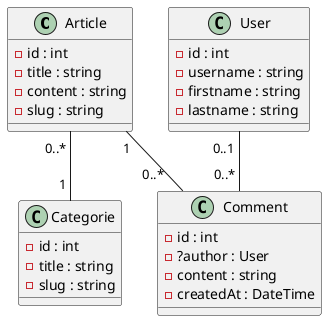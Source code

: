 @startuml

class Article {

    -id : int
    -title : string
    -content : string
    -slug : string

}

class Categorie {

    -id : int
    -title : string
    -slug : string

}

class Comment {

    -id : int
    -?author : User
    -content : string
    -createdAt : DateTime

}

class User {

    -id : int
    -username : string
    -firstname : string
    -lastname : string

}

Article "0..* " -- "1 " Categorie
Article "1 " -- "0..*   " Comment
User "0..1 " -- "0..* " Comment

@enduml